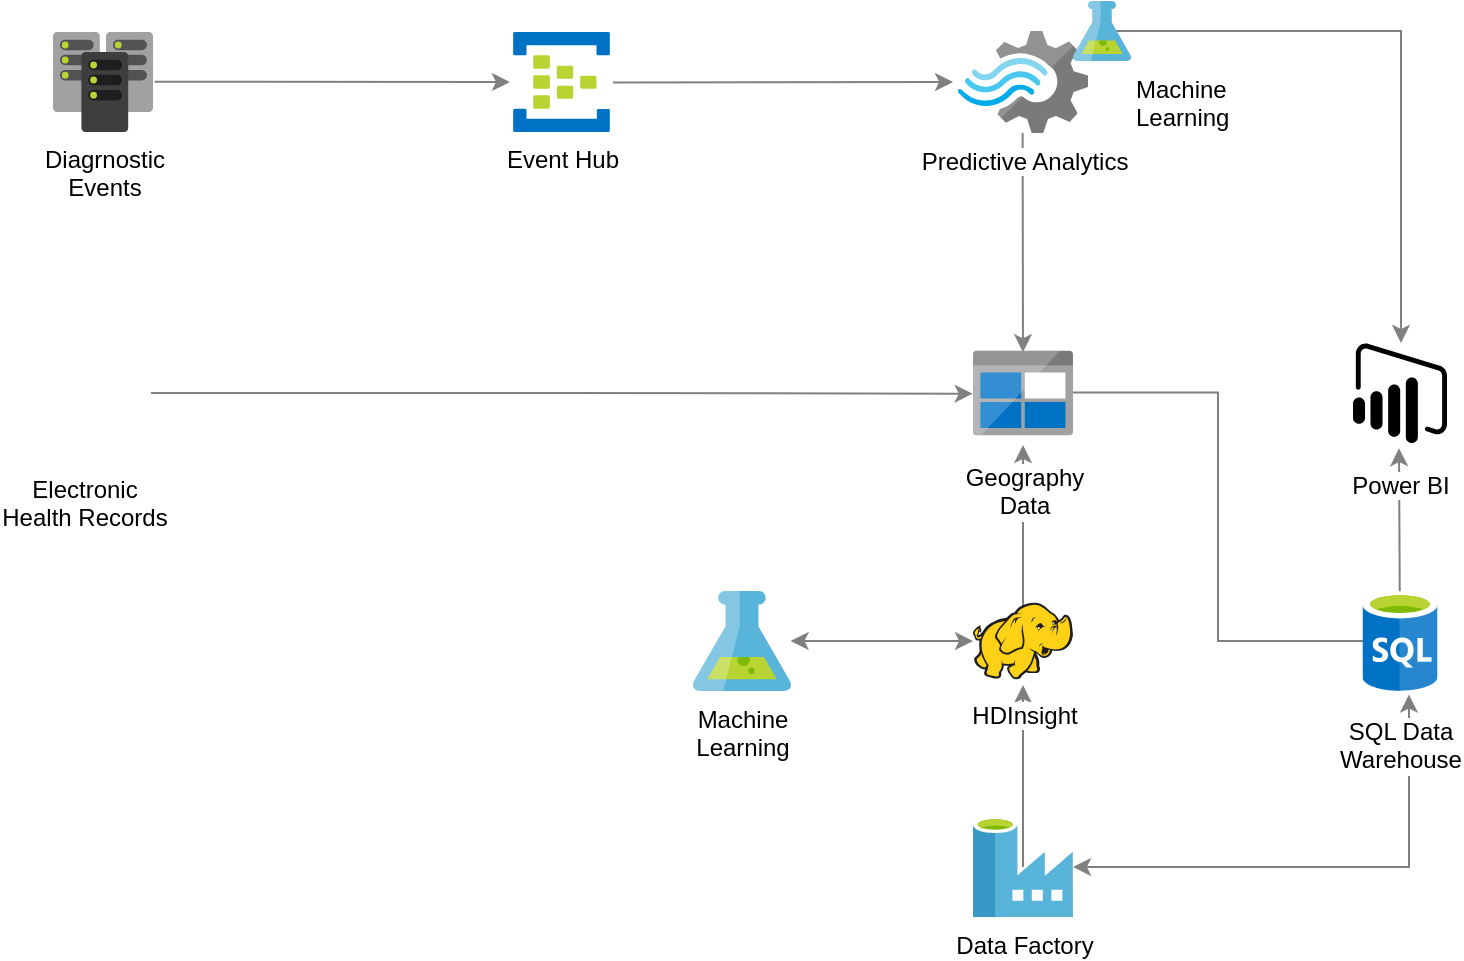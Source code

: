<mxfile version="23.1.5" type="github">
  <diagram id="WI9T0HZ2pTsCkuznbFz-" name="Page-1">
    <mxGraphModel dx="1709" dy="901" grid="1" gridSize="10" guides="1" tooltips="1" connect="1" arrows="1" fold="1" page="1" pageScale="1" pageWidth="1169" pageHeight="827" math="0" shadow="0">
      <root>
        <mxCell id="0" />
        <mxCell id="1" parent="0" />
        <mxCell id="AcxdMaKK0mU5kZiv2lnr-49" style="edgeStyle=elbowEdgeStyle;rounded=0;orthogonalLoop=1;jettySize=auto;elbow=vertical;html=1;strokeColor=#808080;entryX=-0.032;entryY=0.493;entryDx=0;entryDy=0;entryPerimeter=0;exitX=1.016;exitY=0.498;exitDx=0;exitDy=0;exitPerimeter=0;" parent="1" source="RLjyjs_sm2IHfBNOWAbh-12" target="RLjyjs_sm2IHfBNOWAbh-14" edge="1">
          <mxGeometry relative="1" as="geometry">
            <mxPoint x="845.5" y="45.5" as="sourcePoint" />
            <mxPoint x="1105.5" y="45.5" as="targetPoint" />
          </mxGeometry>
        </mxCell>
        <mxCell id="RLjyjs_sm2IHfBNOWAbh-35" style="edgeStyle=elbowEdgeStyle;rounded=0;orthogonalLoop=1;jettySize=auto;html=1;strokeColor=#808080;entryX=-0.003;entryY=0.508;entryDx=0;entryDy=0;entryPerimeter=0;" parent="1" target="RLjyjs_sm2IHfBNOWAbh-19" edge="1">
          <mxGeometry relative="1" as="geometry">
            <mxPoint x="284.5" y="379.5" as="sourcePoint" />
          </mxGeometry>
        </mxCell>
        <mxCell id="RLjyjs_sm2IHfBNOWAbh-27" style="edgeStyle=elbowEdgeStyle;rounded=0;orthogonalLoop=1;jettySize=auto;html=1;strokeColor=#808080;entryX=-0.038;entryY=0.5;entryDx=0;entryDy=0;entryPerimeter=0;exitX=1.031;exitY=0.506;exitDx=0;exitDy=0;exitPerimeter=0;elbow=vertical;" parent="1" source="RLjyjs_sm2IHfBNOWAbh-14" target="RLjyjs_sm2IHfBNOWAbh-16" edge="1">
          <mxGeometry relative="1" as="geometry" />
        </mxCell>
        <mxCell id="RLjyjs_sm2IHfBNOWAbh-37" style="edgeStyle=elbowEdgeStyle;rounded=0;orthogonalLoop=1;jettySize=auto;html=1;strokeColor=#808080;entryX=0.496;entryY=0.02;entryDx=0;entryDy=0;entryPerimeter=0;exitX=0.497;exitY=1;exitDx=0;exitDy=0;exitPerimeter=0;" parent="1" source="RLjyjs_sm2IHfBNOWAbh-16" target="RLjyjs_sm2IHfBNOWAbh-19" edge="1">
          <mxGeometry relative="1" as="geometry" />
        </mxCell>
        <mxCell id="RLjyjs_sm2IHfBNOWAbh-28" style="edgeStyle=elbowEdgeStyle;rounded=0;orthogonalLoop=1;jettySize=auto;html=1;strokeColor=#808080;" parent="1" source="RLjyjs_sm2IHfBNOWAbh-17" target="RLjyjs_sm2IHfBNOWAbh-24" edge="1">
          <mxGeometry relative="1" as="geometry">
            <Array as="points">
              <mxPoint x="909.5" y="295.5" />
            </Array>
          </mxGeometry>
        </mxCell>
        <mxCell id="RLjyjs_sm2IHfBNOWAbh-36" style="edgeStyle=elbowEdgeStyle;rounded=0;orthogonalLoop=1;jettySize=auto;html=1;strokeColor=#808080;exitX=0.997;exitY=0.495;exitDx=0;exitDy=0;exitPerimeter=0;" parent="1" source="RLjyjs_sm2IHfBNOWAbh-19" target="RLjyjs_sm2IHfBNOWAbh-23" edge="1">
          <mxGeometry relative="1" as="geometry" />
        </mxCell>
        <mxCell id="RLjyjs_sm2IHfBNOWAbh-32" style="edgeStyle=elbowEdgeStyle;rounded=0;orthogonalLoop=1;jettySize=auto;html=1;strokeColor=#808080;entryX=0.996;entryY=0.508;entryDx=0;entryDy=0;entryPerimeter=0;startArrow=classic;startFill=1;elbow=vertical;" parent="1" target="RLjyjs_sm2IHfBNOWAbh-21" edge="1">
          <mxGeometry relative="1" as="geometry">
            <mxPoint x="695.5" y="503.5" as="sourcePoint" />
          </mxGeometry>
        </mxCell>
        <mxCell id="RLjyjs_sm2IHfBNOWAbh-33" style="edgeStyle=elbowEdgeStyle;rounded=0;orthogonalLoop=1;jettySize=auto;html=1;strokeColor=#808080;" parent="1" source="RLjyjs_sm2IHfBNOWAbh-20" edge="1">
          <mxGeometry relative="1" as="geometry">
            <mxPoint x="720.5" y="405.5" as="targetPoint" />
          </mxGeometry>
        </mxCell>
        <mxCell id="RLjyjs_sm2IHfBNOWAbh-31" style="edgeStyle=elbowEdgeStyle;rounded=0;orthogonalLoop=1;jettySize=auto;html=1;strokeColor=#808080;" parent="1" source="RLjyjs_sm2IHfBNOWAbh-22" edge="1">
          <mxGeometry relative="1" as="geometry">
            <mxPoint x="720.5" y="525.5" as="targetPoint" />
          </mxGeometry>
        </mxCell>
        <mxCell id="RLjyjs_sm2IHfBNOWAbh-29" style="edgeStyle=elbowEdgeStyle;rounded=0;orthogonalLoop=1;jettySize=auto;html=1;entryX=0.494;entryY=1.052;entryDx=0;entryDy=0;entryPerimeter=0;strokeColor=#808080;" parent="1" source="RLjyjs_sm2IHfBNOWAbh-23" target="RLjyjs_sm2IHfBNOWAbh-24" edge="1">
          <mxGeometry relative="1" as="geometry" />
        </mxCell>
        <mxCell id="RLjyjs_sm2IHfBNOWAbh-30" style="edgeStyle=elbowEdgeStyle;rounded=0;orthogonalLoop=1;jettySize=auto;html=1;strokeColor=#808080;exitX=0.62;exitY=1.036;exitDx=0;exitDy=0;exitPerimeter=0;startArrow=classic;startFill=1;" parent="1" source="RLjyjs_sm2IHfBNOWAbh-23" edge="1">
          <mxGeometry relative="1" as="geometry">
            <mxPoint x="745.5" y="616.5" as="targetPoint" />
            <Array as="points">
              <mxPoint x="913.5" y="616.5" />
            </Array>
          </mxGeometry>
        </mxCell>
        <mxCell id="RLjyjs_sm2IHfBNOWAbh-12" value="Diagrnostic &lt;br&gt;Events" style="aspect=fixed;html=1;perimeter=none;align=center;shadow=0;dashed=0;image;fontSize=12;image=img/lib/mscae/DirectorySync.svg;labelBackgroundColor=#ffffff;fillColor=#4D9900;" parent="1" vertex="1">
          <mxGeometry x="235.5" y="199.0" width="50" height="50" as="geometry" />
        </mxCell>
        <mxCell id="RLjyjs_sm2IHfBNOWAbh-14" value="Event Hub" style="aspect=fixed;html=1;perimeter=none;align=center;shadow=0;dashed=0;image;fontSize=12;image=img/lib/mscae/Event_Hubs.svg;labelBackgroundColor=#ffffff;fillColor=#4D9900;" parent="1" vertex="1">
          <mxGeometry x="465.5" y="199.0" width="48.5" height="50" as="geometry" />
        </mxCell>
        <mxCell id="RLjyjs_sm2IHfBNOWAbh-16" value="Predictive Analytics" style="aspect=fixed;html=1;perimeter=none;align=center;shadow=0;dashed=0;image;fontSize=12;image=img/lib/mscae/Stream_Analytics.svg;labelBackgroundColor=#ffffff;fillColor=#4D9900;" parent="1" vertex="1">
          <mxGeometry x="688.0" y="198.5" width="65" height="51" as="geometry" />
        </mxCell>
        <mxCell id="RLjyjs_sm2IHfBNOWAbh-17" value="Machine&lt;br&gt;Learning" style="aspect=fixed;html=1;perimeter=none;align=left;shadow=0;dashed=0;image;fontSize=12;image=img/lib/mscae/Machine_Learning.svg;labelBackgroundColor=#ffffff;fillColor=#4D9900;labelPosition=right;verticalLabelPosition=bottom;verticalAlign=top;" parent="1" vertex="1">
          <mxGeometry x="745.5" y="183.5" width="29" height="30" as="geometry" />
        </mxCell>
        <mxCell id="RLjyjs_sm2IHfBNOWAbh-19" value="Geography&lt;br&gt;Data" style="aspect=fixed;html=1;perimeter=none;align=center;shadow=0;dashed=0;image;fontSize=12;image=img/lib/mscae/BlobBlock.svg;labelBackgroundColor=#ffffff;fillColor=#4D9900;spacingTop=7;" parent="1" vertex="1">
          <mxGeometry x="695.5" y="358.25" width="50" height="42.5" as="geometry" />
        </mxCell>
        <mxCell id="RLjyjs_sm2IHfBNOWAbh-20" value="HDInsight" style="aspect=fixed;html=1;perimeter=none;align=center;shadow=0;dashed=0;image;fontSize=12;image=img/lib/mscae/HDInsight.svg;labelBackgroundColor=#ffffff;fillColor=#4D9900;spacingTop=4;" parent="1" vertex="1">
          <mxGeometry x="695.5" y="484.25" width="50" height="38.5" as="geometry" />
        </mxCell>
        <mxCell id="RLjyjs_sm2IHfBNOWAbh-21" value="Machine&lt;br&gt;Learning" style="aspect=fixed;html=1;perimeter=none;align=center;shadow=0;dashed=0;image;fontSize=12;image=img/lib/mscae/Machine_Learning.svg;labelBackgroundColor=#ffffff;fillColor=#4D9900;" parent="1" vertex="1">
          <mxGeometry x="555.5" y="478.5" width="49" height="50" as="geometry" />
        </mxCell>
        <mxCell id="RLjyjs_sm2IHfBNOWAbh-22" value="Data Factory" style="aspect=fixed;html=1;perimeter=none;align=center;shadow=0;dashed=0;image;fontSize=12;image=img/lib/mscae/Data_Factory.svg;labelBackgroundColor=#ffffff;fillColor=#4D9900;" parent="1" vertex="1">
          <mxGeometry x="695.5" y="591.5" width="50" height="50" as="geometry" />
        </mxCell>
        <mxCell id="RLjyjs_sm2IHfBNOWAbh-23" value="SQL Data&lt;br&gt;Warehouse" style="aspect=fixed;html=1;perimeter=none;align=center;shadow=0;dashed=0;image;fontSize=12;image=img/lib/mscae/SQL_Database_generic.svg;labelBackgroundColor=#ffffff;fillColor=#4D9900;spacingTop=6;" parent="1" vertex="1">
          <mxGeometry x="890.25" y="478.5" width="37.5" height="50" as="geometry" />
        </mxCell>
        <mxCell id="RLjyjs_sm2IHfBNOWAbh-24" value="Power BI" style="shadow=0;dashed=0;html=1;strokeColor=none;labelPosition=center;verticalLabelPosition=bottom;verticalAlign=top;align=center;shape=mxgraph.mscae.cloud.power_bi_embedded;fillColor=#000000;pointerEvents=1;labelBackgroundColor=#ffffff;spacingTop=7;" parent="1" vertex="1">
          <mxGeometry x="885.5" y="354.5" width="47" height="50" as="geometry" />
        </mxCell>
        <mxCell id="Okz8gtZFZ3mbfs9toAgA-1" value="Electronic&lt;br&gt;Health Records" style="shape=image;html=1;verticalAlign=top;verticalLabelPosition=bottom;labelBackgroundColor=#ffffff;imageAspect=0;aspect=fixed;image=https://cdn4.iconfinder.com/data/icons/medic-two-tone/32/Hospital_-128.png" vertex="1" parent="1">
          <mxGeometry x="217.25" y="345.5" width="68" height="68" as="geometry" />
        </mxCell>
        <mxCell id="Okz8gtZFZ3mbfs9toAgA-2" value="" style="shape=image;html=1;verticalAlign=top;verticalLabelPosition=bottom;labelBackgroundColor=#ffffff;imageAspect=0;aspect=fixed;image=https://cdn3.iconfinder.com/data/icons/clinical-3/96/medical-history-128.png" vertex="1" parent="1">
          <mxGeometry x="265.75" y="331" width="38" height="38" as="geometry" />
        </mxCell>
      </root>
    </mxGraphModel>
  </diagram>
</mxfile>
